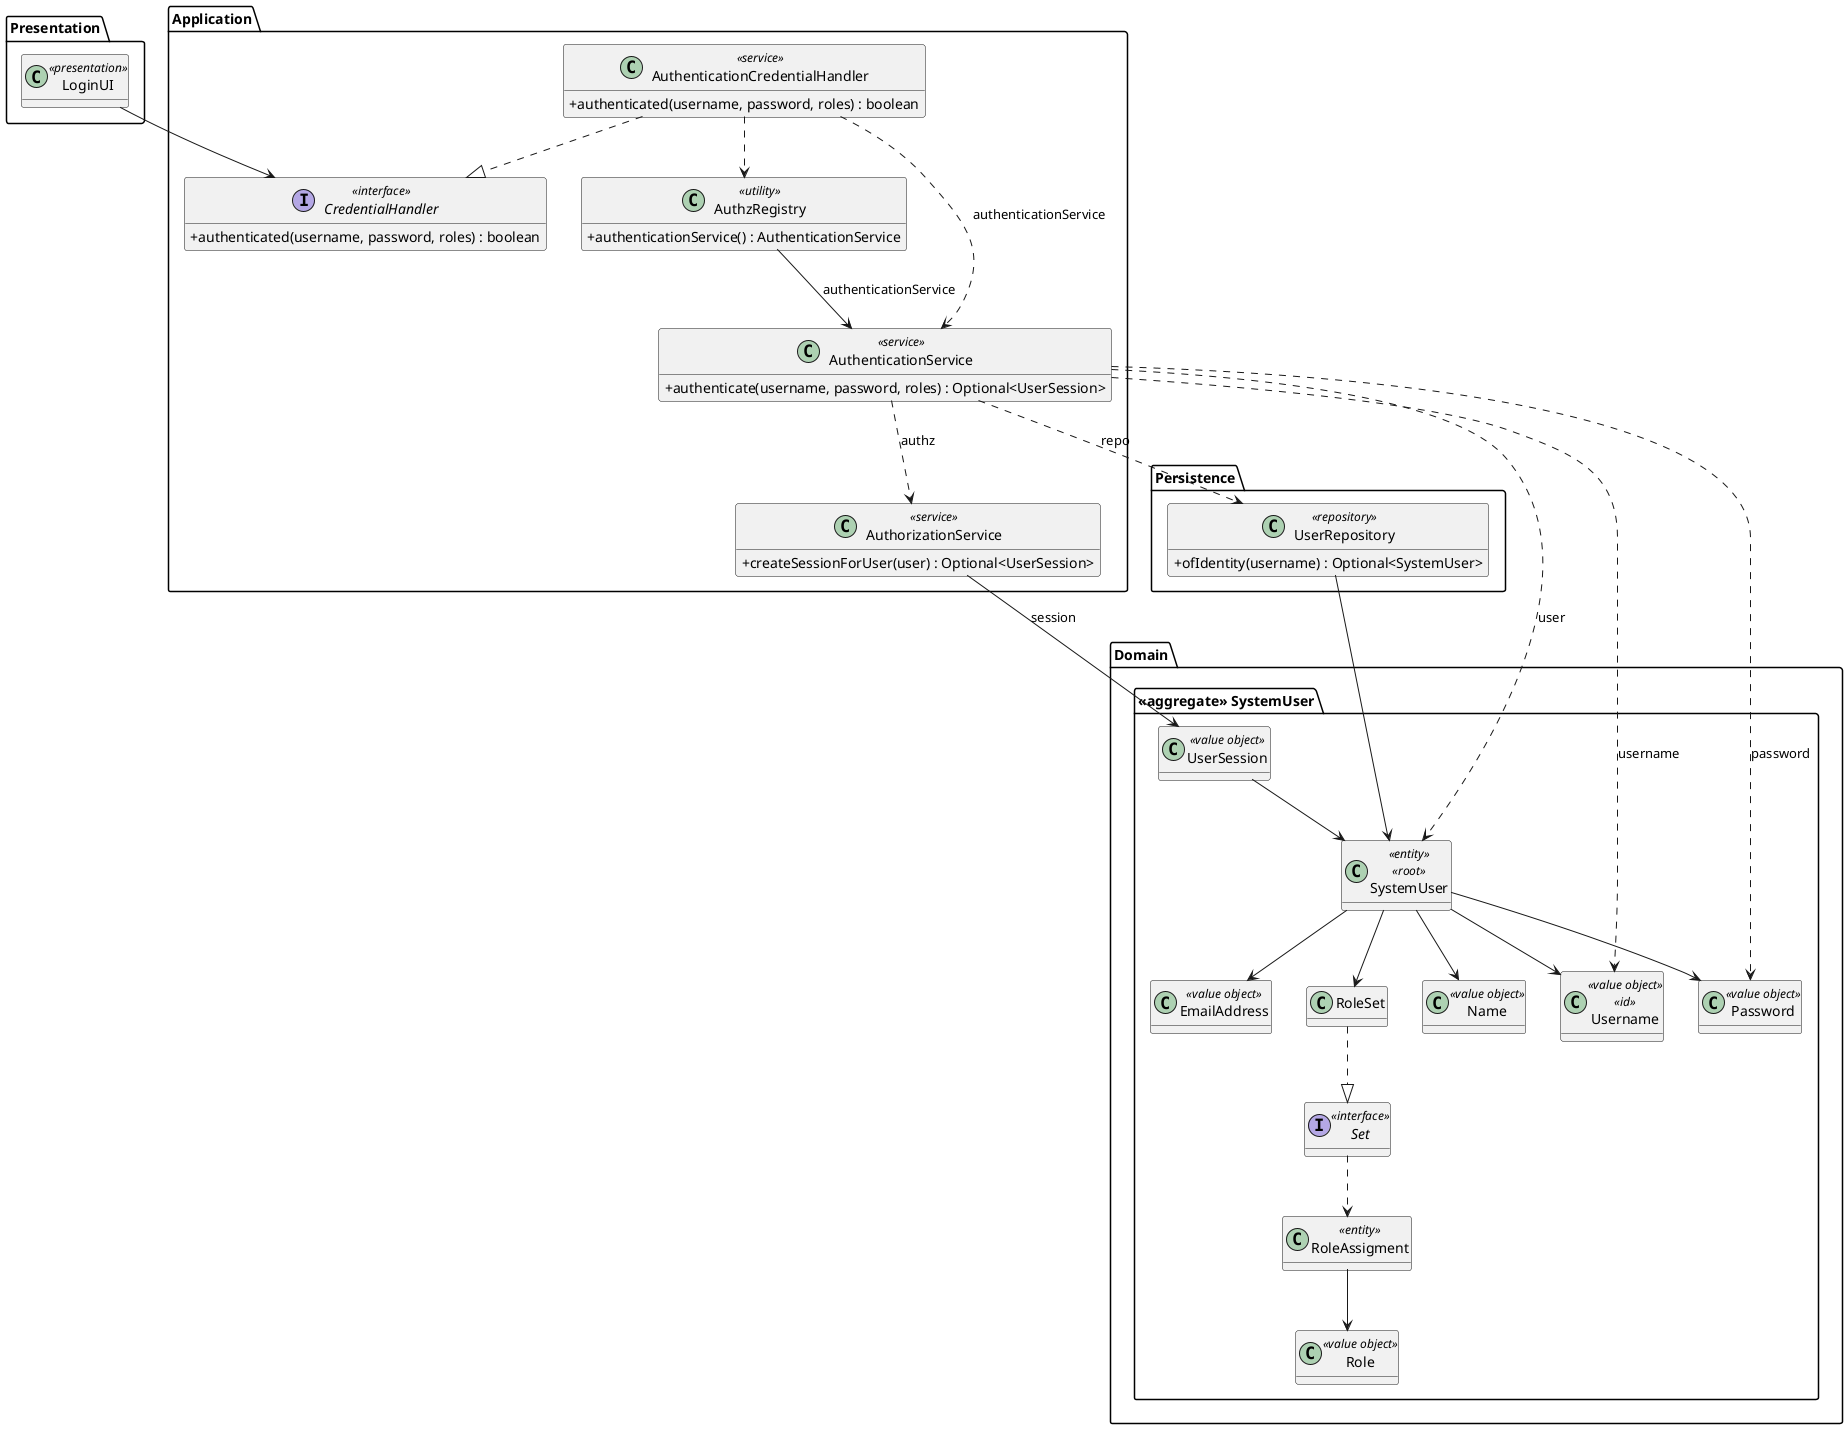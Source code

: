 @startuml

skinparam classAttributeIconSize 0
hide empty attributes

package "Presentation" {
    class LoginUI <<presentation>> {
    }
}

package "Application" {
    interface CredentialHandler <<interface>> {
        +authenticated(username, password, roles) : boolean
    }

    class AuthenticationCredentialHandler <<service>> {
        +authenticated(username, password, roles) : boolean
    }

    class AuthzRegistry <<utility>> {
        +authenticationService() : AuthenticationService
    }

    class AuthenticationService <<service>> {
        +authenticate(username, password, roles) : Optional<UserSession>
    }

    class AuthorizationService <<service>> {
        +createSessionForUser(user) : Optional<UserSession>
    }

}

package "Persistence" {
    class UserRepository <<repository>> {
        +ofIdentity(username) : Optional<SystemUser>
    }
}

package "Domain" {
    package "<<aggregate>> SystemUser" {

        class SystemUser <<entity>> <<root>> {
        }

        class Username <<value object>> <<id>> {
        }

        class UserSession <<value object>> {
        }

        class Password <<value object>> {
        }

        class Name <<value object>> {
        }

        class EmailAddress <<value object>> {
        }

        class RoleSet {
        }

        interface Set <<interface>> {
        }

        class RoleAssigment <<entity>> {
        }

        class Role <<value object>> {
        }

    }
}

LoginUI --> CredentialHandler
AuthenticationCredentialHandler ..|> CredentialHandler
AuthenticationCredentialHandler ..> AuthenticationService : authenticationService
AuthenticationCredentialHandler ..> AuthzRegistry
AuthzRegistry --> AuthenticationService : authenticationService
AuthenticationService ..> UserRepository : repo
AuthenticationService ..> SystemUser : user
AuthenticationService ..> AuthorizationService : authz
AuthorizationService --> UserSession : session
UserSession --> SystemUser

AuthenticationService ..> Username : username
AuthenticationService ..> Password : password
UserRepository --> SystemUser

SystemUser --> Username
SystemUser --> Password
SystemUser --> Name
SystemUser --> EmailAddress
SystemUser --> RoleSet
RoleSet ..|> Set
Set ..> RoleAssigment
RoleAssigment --> Role

@enduml
